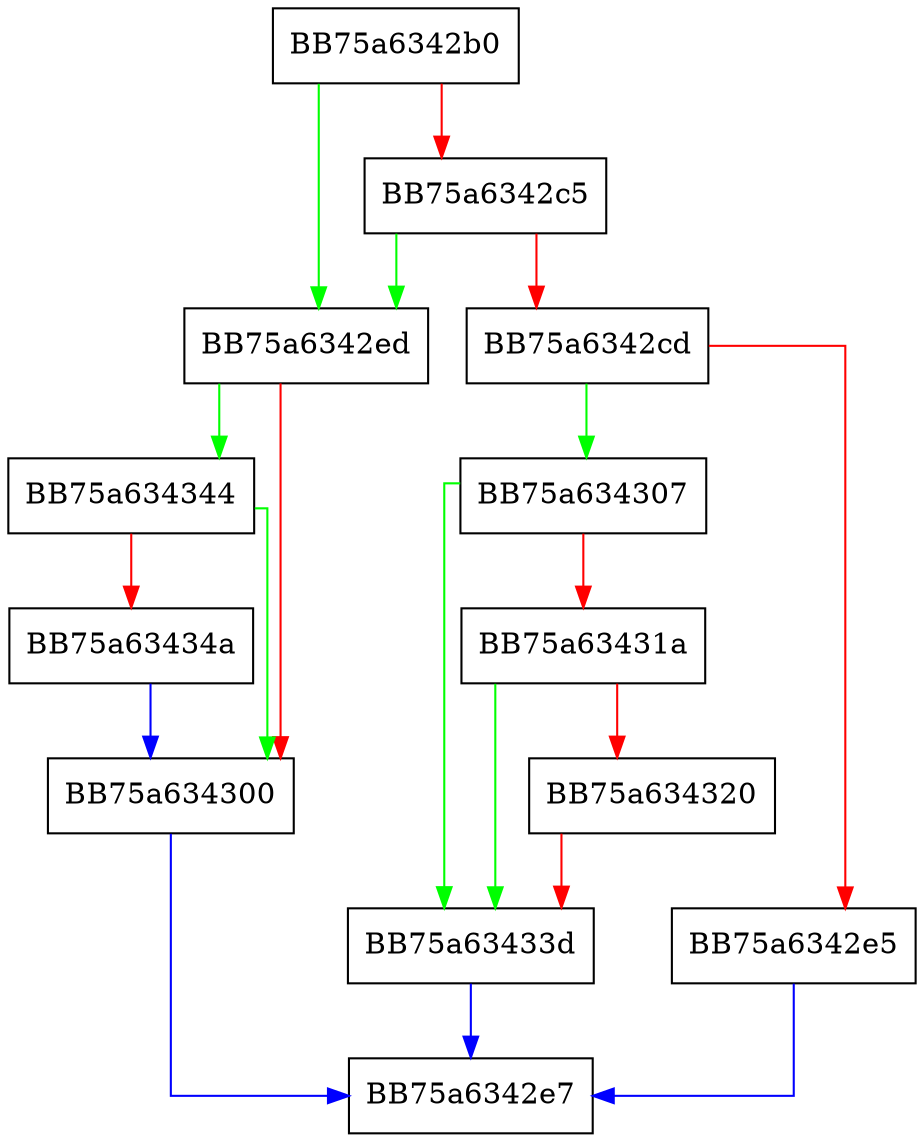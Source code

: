 digraph Read {
  node [shape="box"];
  graph [splines=ortho];
  BB75a6342b0 -> BB75a6342ed [color="green"];
  BB75a6342b0 -> BB75a6342c5 [color="red"];
  BB75a6342c5 -> BB75a6342ed [color="green"];
  BB75a6342c5 -> BB75a6342cd [color="red"];
  BB75a6342cd -> BB75a634307 [color="green"];
  BB75a6342cd -> BB75a6342e5 [color="red"];
  BB75a6342e5 -> BB75a6342e7 [color="blue"];
  BB75a6342ed -> BB75a634344 [color="green"];
  BB75a6342ed -> BB75a634300 [color="red"];
  BB75a634300 -> BB75a6342e7 [color="blue"];
  BB75a634307 -> BB75a63433d [color="green"];
  BB75a634307 -> BB75a63431a [color="red"];
  BB75a63431a -> BB75a63433d [color="green"];
  BB75a63431a -> BB75a634320 [color="red"];
  BB75a634320 -> BB75a63433d [color="red"];
  BB75a63433d -> BB75a6342e7 [color="blue"];
  BB75a634344 -> BB75a634300 [color="green"];
  BB75a634344 -> BB75a63434a [color="red"];
  BB75a63434a -> BB75a634300 [color="blue"];
}